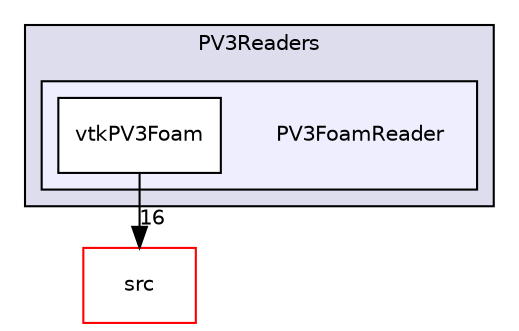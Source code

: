 digraph "applications/utilities/postProcessing/graphics/PV3Readers/PV3FoamReader" {
  bgcolor=transparent;
  compound=true
  node [ fontsize="10", fontname="Helvetica"];
  edge [ labelfontsize="10", labelfontname="Helvetica"];
  subgraph clusterdir_f7b9066eb798902401454ce9a1ef0b7c {
    graph [ bgcolor="#ddddee", pencolor="black", label="PV3Readers" fontname="Helvetica", fontsize="10", URL="dir_f7b9066eb798902401454ce9a1ef0b7c.html"]
  subgraph clusterdir_a41cf283fc0017e469e853d5428fcca2 {
    graph [ bgcolor="#eeeeff", pencolor="black", label="" URL="dir_a41cf283fc0017e469e853d5428fcca2.html"];
    dir_a41cf283fc0017e469e853d5428fcca2 [shape=plaintext label="PV3FoamReader"];
    dir_4af3ce566c653b338027846ac3ddc9f5 [shape=box label="vtkPV3Foam" color="black" fillcolor="white" style="filled" URL="dir_4af3ce566c653b338027846ac3ddc9f5.html"];
  }
  }
  dir_68267d1309a1af8e8297ef4c3efbcdba [shape=box label="src" color="red" URL="dir_68267d1309a1af8e8297ef4c3efbcdba.html"];
  dir_4af3ce566c653b338027846ac3ddc9f5->dir_68267d1309a1af8e8297ef4c3efbcdba [headlabel="16", labeldistance=1.5 headhref="dir_000635_000736.html"];
}
